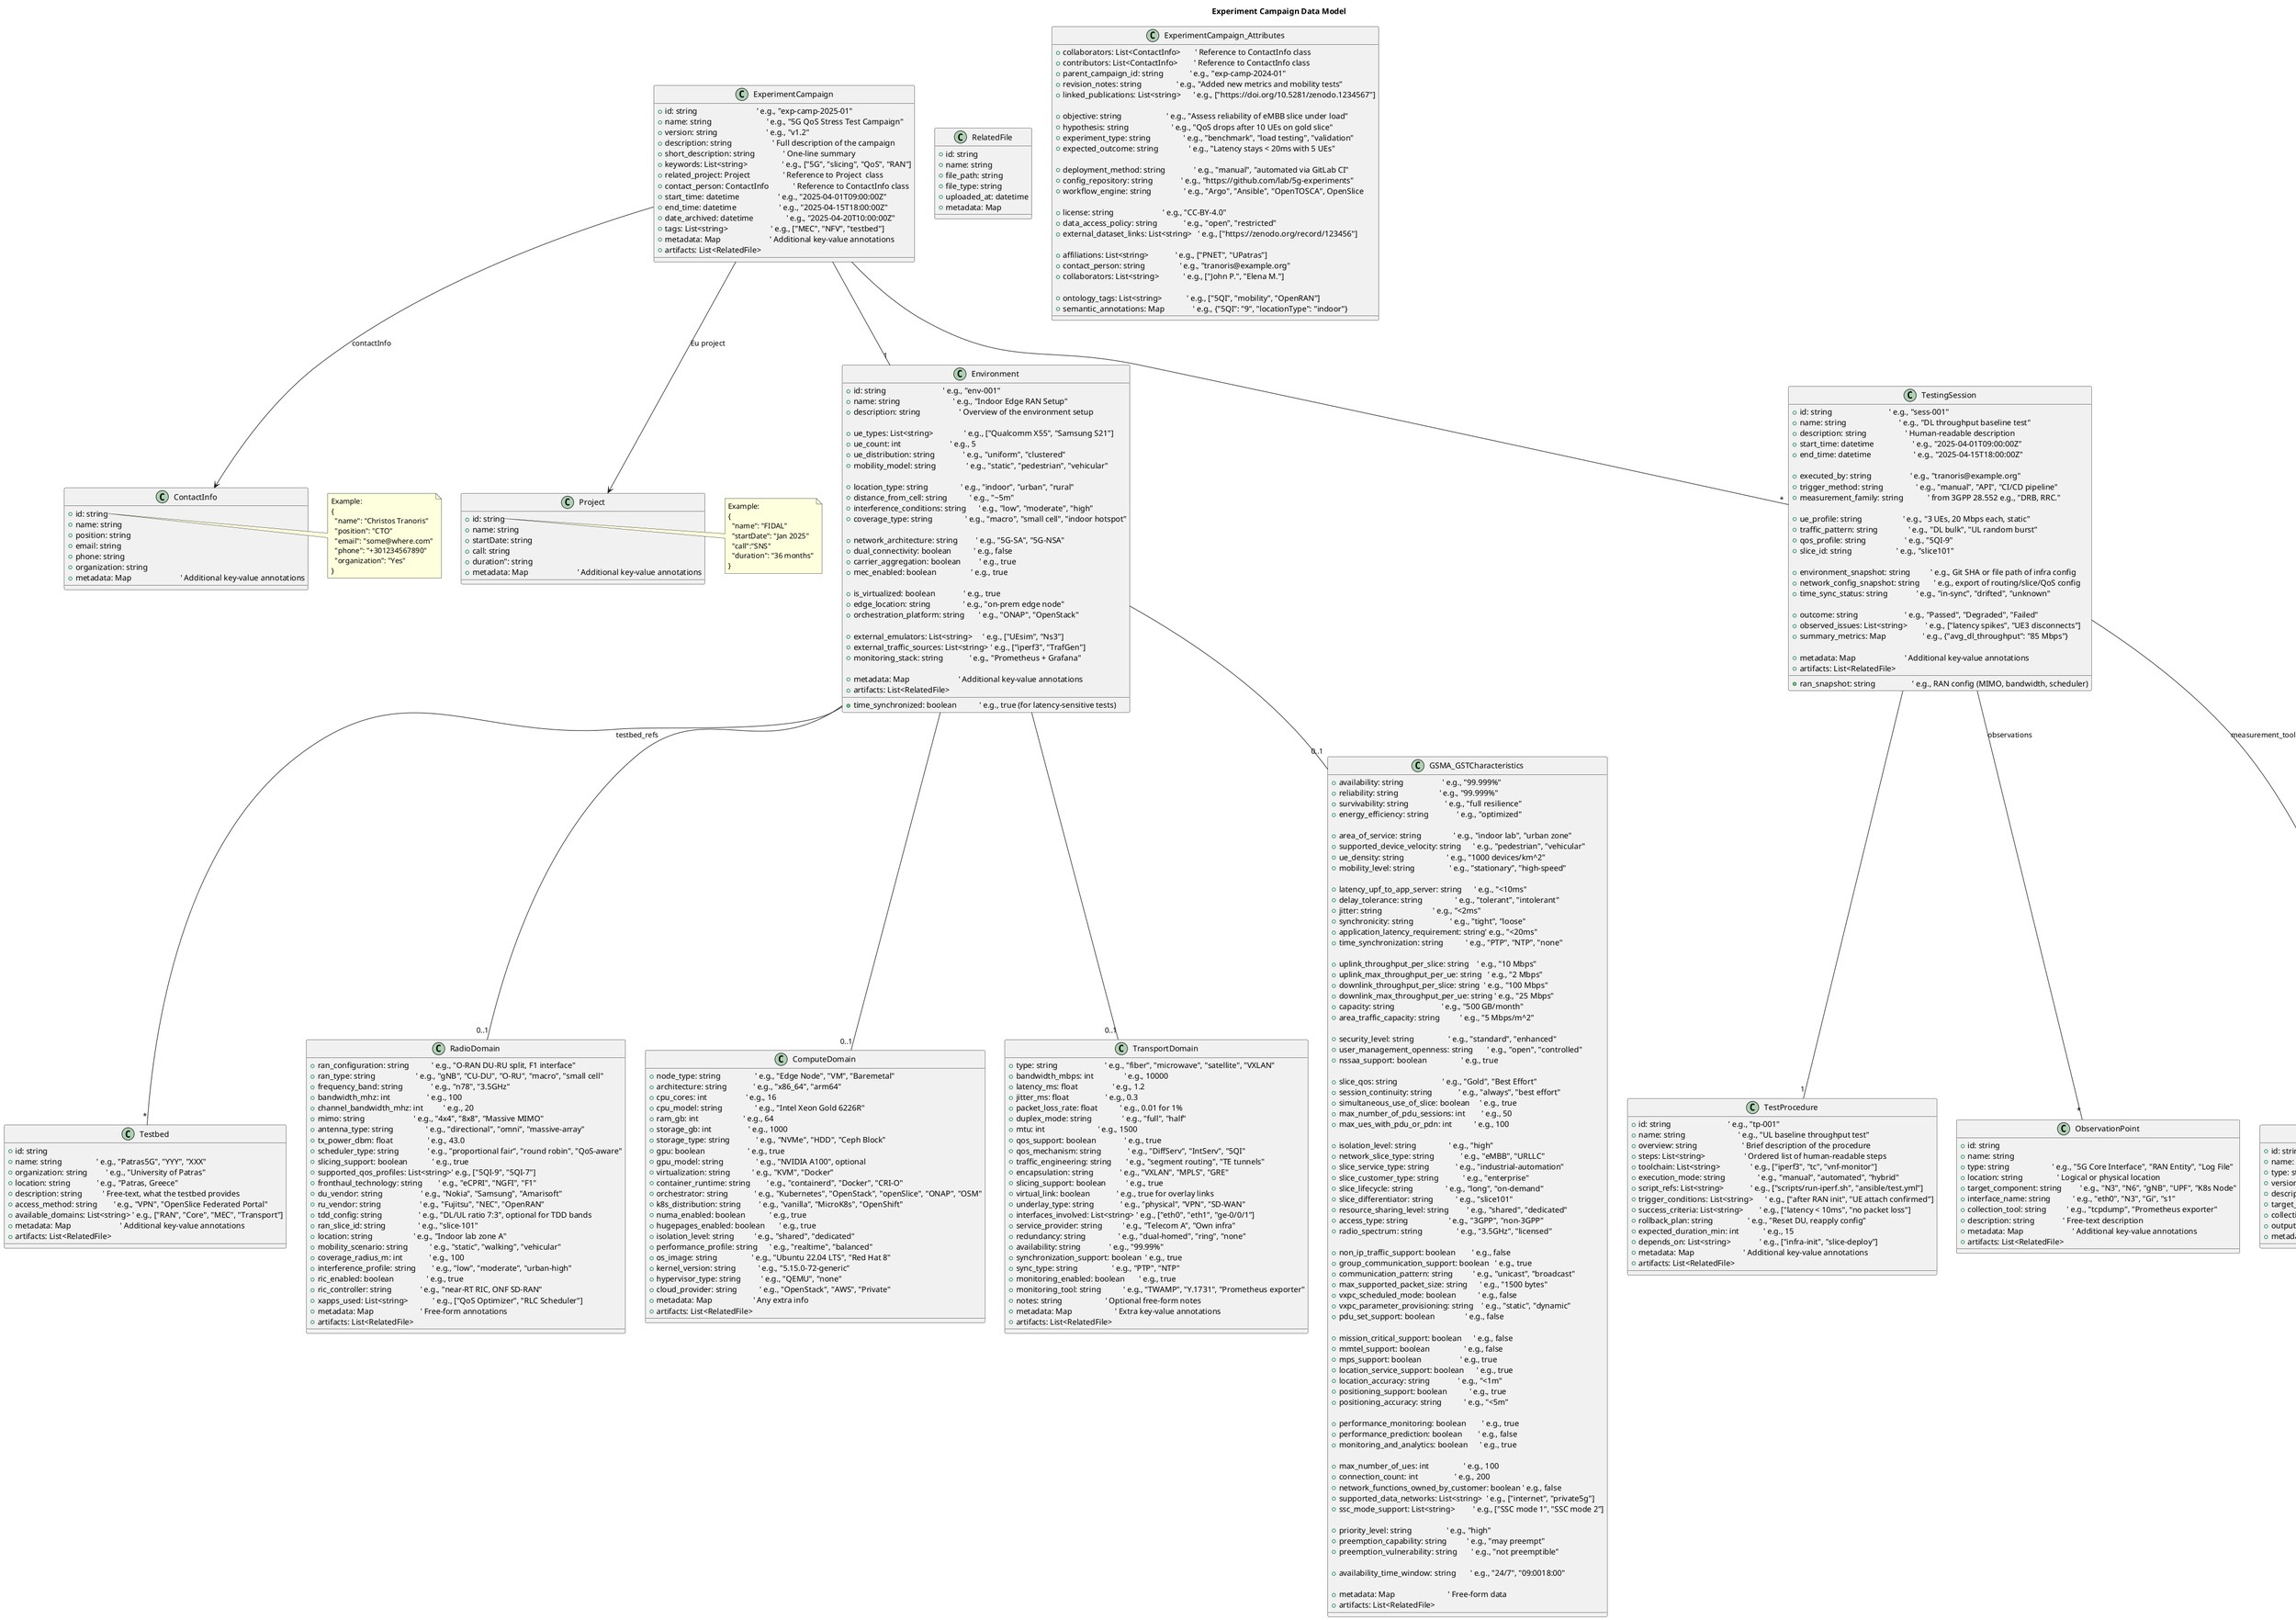 '*************************************'
'UML Model of an Experiment Campaign Data Model
'Describes metadata related to properly storing and mamaging an experiement on top of 5G/network/cloud testbeds 
'
'Version: 0.1
'License: Apache 2.0
'
'Authors: 
'	Christos Tranoris, Univ. of Patras, GREECE
'
'
'
'*************************************'

@startuml
title Experiment Campaign Data Model


class ExperimentCampaign {
'=== Basic Attributes ===
  +id: string                             ' e.g., "exp-camp-2025-01"
  +name: string                           ' e.g., "5G QoS Stress Test Campaign"
  +version: string                        ' e.g., "v1.2"
  +description: string                    ' Full description of the campaign
  +short_description: string              ' One-line summary
  +keywords: List<string>                 ' e.g., ["5G", "slicing", "QoS", "RAN"]
  +related_project: Project                ' Reference to Project  class
  +contact_person: ContactInfo            ' Reference to ContactInfo class
  +start_time: datetime                   ' e.g., "2025-04-01T09:00:00Z"
  +end_time: datetime                     ' e.g., "2025-04-15T18:00:00Z"
  +date_archived: datetime                ' e.g., "2025-04-20T10:00:00Z"
  +tags: List<string>                     ' e.g., ["MEC", "NFV", "testbed"]
  +metadata: Map                        ' Additional key-value annotations
  +artifacts: List<RelatedFile>
}


class Environment {
  +id: string                            ' e.g., "env-001"
  +name: string                          ' e.g., "Indoor Edge RAN Setup"
  +description: string                   ' Overview of the environment setup

  '=== UE Configuration ===
  +ue_types: List<string>               ' e.g., ["Qualcomm X55", "Samsung S21"]
  +ue_count: int                        ' e.g., 5
  +ue_distribution: string              ' e.g., "uniform", "clustered"
  +mobility_model: string               ' e.g., "static", "pedestrian", "vehicular"

  '=== Environmental Constraints ===
  +location_type: string                ' e.g., "indoor", "urban", "rural"
  +distance_from_cell: string           ' e.g., "~5m"
  +interference_conditions: string      ' e.g., "low", "moderate", "high"
  +coverage_type: string                ' e.g., "macro", "small cell", "indoor hotspot"

  '=== Network Modes & Features ===
  +network_architecture: string         ' e.g., "5G-SA", "5G-NSA"
  +dual_connectivity: boolean           ' e.g., false
  +carrier_aggregation: boolean         ' e.g., true
  +mec_enabled: boolean                 ' e.g., true

  '=== Experimentation Features ===
  +is_virtualized: boolean              ' e.g., true
  +edge_location: string                ' e.g., "on-prem edge node"
  +time_synchronized: boolean           ' e.g., true (for latency-sensitive tests)
  +orchestration_platform: string       ' e.g., "ONAP", "OpenStack"

  '=== External Systems ===
  +external_emulators: List<string>     ' e.g., ["UEsim", "Ns3"]
  +external_traffic_sources: List<string> ' e.g., ["iperf3", "TrafGen"]
  +monitoring_stack: string             ' e.g., "Prometheus + Grafana"

  +metadata: Map                        ' Additional key-value annotations
  +artifacts: List<RelatedFile>
}



class Testbed {
  +id: string
  +name: string                 ' e.g., "Patras5G", "YYY", "XXX"
  +organization: string         ' e.g., "University of Patras"
  +location: string             ' e.g., "Patras, Greece"
  +description: string          ' Free-text, what the testbed provides
  +access_method: string        ' e.g., "VPN", "OpenSlice Federated Portal"
  +available_domains: List<string> ' e.g., ["RAN", "Core", "MEC", "Transport"]
  +metadata: Map                        ' Additional key-value annotations
  +artifacts: List<RelatedFile>
}


class RadioDomain {
  +ran_configuration: string           ' e.g., "O-RAN DU-RU split, F1 interface"
  +ran_type: string                    ' e.g., "gNB", "CU-DU", "O-RU", "macro", "small cell"
  +frequency_band: string              ' e.g., "n78", "3.5GHz"
  +bandwidth_mhz: int                  ' e.g., 100
  +channel_bandwidth_mhz: int          ' e.g., 20
  +mimo: string                        ' e.g., "4x4", "8x8", "Massive MIMO"
  +antenna_type: string                ' e.g., "directional", "omni", "massive-array"
  +tx_power_dbm: float                 ' e.g., 43.0
  +scheduler_type: string              ' e.g., "proportional fair", "round robin", "QoS-aware"
  +slicing_support: boolean            ' e.g., true
  +supported_qos_profiles: List<string>' e.g., ["5QI-9", "5QI-7"]
  +fronthaul_technology: string        ' e.g., "eCPRI", "NGFI", "F1"
  +du_vendor: string                   ' e.g., "Nokia", "Samsung", "Amarisoft"
  +ru_vendor: string                   ' e.g., "Fujitsu", "NEC", "OpenRAN"
  +tdd_config: string                  ' e.g., "DL/UL ratio 7:3", optional for TDD bands
  +ran_slice_id: string                ' e.g., "slice-101"
  +location: string                    ' e.g., "Indoor lab zone A"
  +mobility_scenario: string           ' e.g., "static", "walking", "vehicular"
  +coverage_radius_m: int             ' e.g., 100
  +interference_profile: string        ' e.g., "low", "moderate", "urban-high"
  +ric_enabled: boolean                ' e.g., true
  +ric_controller: string              ' e.g., "near-RT RIC, ONF SD-RAN"
  +xapps_used: List<string>            ' e.g., ["QoS Optimizer", "RLC Scheduler"]
  +metadata: Map                       ' Free-form annotations
  +artifacts: List<RelatedFile>
}


class ComputeDomain {
  +node_type: string                 ' e.g., "Edge Node", "VM", "Baremetal"
  +architecture: string             ' e.g., "x86_64", "arm64"
  +cpu_cores: int                   ' e.g., 16
  +cpu_model: string                ' e.g., "Intel Xeon Gold 6226R"
  +ram_gb: int                      ' e.g., 64
  +storage_gb: int                  ' e.g., 1000
  +storage_type: string             ' e.g., "NVMe", "HDD", "Ceph Block"
  +gpu: boolean                     ' e.g., true
  +gpu_model: string                ' e.g., "NVIDIA A100", optional
  +virtualization: string           ' e.g., "KVM", "Docker"
  +container_runtime: string        ' e.g., "containerd", "Docker", "CRI-O"
  +orchestrator: string             ' e.g., "Kubernetes", "OpenStack", "openSlice", "ONAP", "OSM"
  +k8s_distribution: string         ' e.g., "vanilla", "MicroK8s", "OpenShift"
  +numa_enabled: boolean            ' e.g., true
  +hugepages_enabled: boolean       ' e.g., true
  +isolation_level: string          ' e.g., "shared", "dedicated"
  +performance_profile: string      ' e.g., "realtime", "balanced"
  +os_image: string                 ' e.g., "Ubuntu 22.04 LTS", "Red Hat 8"
  +kernel_version: string           ' e.g., "5.15.0-72-generic"
  +hypervisor_type: string          ' e.g., "QEMU", "none"
  +cloud_provider: string           ' e.g., "OpenStack", "AWS", "Private"
  +metadata: Map                    ' Any extra info
  +artifacts: List<RelatedFile>
}


class TransportDomain {
  +type: string                       ' e.g., "fiber", "microwave", "satellite", "VXLAN"
  +bandwidth_mbps: int               ' e.g., 10000
  +latency_ms: float                 ' e.g., 1.2
  +jitter_ms: float                  ' e.g., 0.3
  +packet_loss_rate: float           ' e.g., 0.01 for 1%
  +duplex_mode: string               ' e.g., "full", "half"
  +mtu: int                          ' e.g., 1500
  +qos_support: boolean              ' e.g., true
  +qos_mechanism: string             ' e.g., "DiffServ", "IntServ", "5QI"
  +traffic_engineering: string       ' e.g., "segment routing", "TE tunnels"
  +encapsulation: string             ' e.g., "VXLAN", "MPLS", "GRE"
  +slicing_support: boolean          ' e.g., true
  +virtual_link: boolean             ' e.g., true for overlay links
  +underlay_type: string             ' e.g., "physical", "VPN", "SD-WAN"
  +interfaces_involved: List<string> ' e.g., ["eth0", "eth1", "ge-0/0/1"]
  +service_provider: string          ' e.g., "Telecom A", "Own infra"
  +redundancy: string                ' e.g., "dual-homed", "ring", "none"
  +availability: string              ' e.g., "99.99%"
  +synchronization_support: boolean  ' e.g., true
  +sync_type: string                 ' e.g., "PTP", "NTP"
  +monitoring_enabled: boolean       ' e.g., true
  +monitoring_tool: string           ' e.g., "TWAMP", "Y.1731", "Prometheus exporter"
  +notes: string                     ' Optional free-form notes
  +metadata: Map                     ' Extra key-value annotations
  +artifacts: List<RelatedFile>
}


class GSMA_GSTCharacteristics {

  '=== Availability & Reliability ===
  +availability: string                   ' e.g., "99.999%"
  +reliability: string                    ' e.g., "99.999%"
  +survivability: string                  ' e.g., "full resilience"
  +energy_efficiency: string              ' e.g., "optimized"

  '=== Area, Mobility & Velocity ===
  +area_of_service: string                ' e.g., "indoor lab", "urban zone"
  +supported_device_velocity: string      ' e.g., "pedestrian", "vehicular"
  +ue_density: string                     ' e.g., "1000 devices/km^2"
  +mobility_level: string                 ' e.g., "stationary", "high-speed"

  '=== Latency, Delay, Timing ===
  +latency_upf_to_app_server: string      ' e.g., "<10ms"
  +delay_tolerance: string                ' e.g., "tolerant", "intolerant"
  +jitter: string                         ' e.g., "<2ms"
  +synchronicity: string                  ' e.g., "tight", "loose"
  +application_latency_requirement: string' e.g., "<20ms"
  +time_synchronization: string           ' e.g., "PTP", "NTP", "none"

  '=== Throughput & Capacity ===
  +uplink_throughput_per_slice: string    ' e.g., "10 Mbps"
  +uplink_max_throughput_per_ue: string   ' e.g., "2 Mbps"
  +downlink_throughput_per_slice: string  ' e.g., "100 Mbps"
  +downlink_max_throughput_per_ue: string ' e.g., "25 Mbps"
  +capacity: string                       ' e.g., "500 GB/month"
  +area_traffic_capacity: string          ' e.g., "5 Mbps/m^2"

  '=== Security & Privacy ===
  +security_level: string                 ' e.g., "standard", "enhanced"
  +user_management_openness: string       ' e.g., "open", "controlled"
  +nssaa_support: boolean                 ' e.g., true

  '=== Session & QoS ===
  +slice_qos: string                      ' e.g., "Gold", "Best Effort"
  +session_continuity: string             ' e.g., "always", "best effort"
  +simultaneous_use_of_slice: boolean     ' e.g., true
  +max_number_of_pdu_sessions: int        ' e.g., 50
  +max_ues_with_pdu_or_pdn: int           ' e.g., 100

  '=== Slice Characteristics ===
  +isolation_level: string                ' e.g., "high"
  +network_slice_type: string             ' e.g., "eMBB", "URLLC"
  +slice_service_type: string             ' e.g., "industrial-automation"
  +slice_customer_type: string            ' e.g., "enterprise"
  +slice_lifecycle: string                ' e.g., "long", "on-demand"
  +slice_differentiator: string           ' e.g., "slice101"
  +resource_sharing_level: string         ' e.g., "shared", "dedicated"
  +access_type: string                    ' e.g., "3GPP", "non-3GPP"
  +radio_spectrum: string                 ' e.g., "3.5GHz", "licensed"

  '=== Traffic & Protocol Support ===
  +non_ip_traffic_support: boolean        ' e.g., false
  +group_communication_support: boolean   ' e.g., true
  +communication_pattern: string          ' e.g., "unicast", "broadcast"
  +max_supported_packet_size: string      ' e.g., "1500 bytes"
  +vxpc_scheduled_mode: boolean           ' e.g., false
  +vxpc_parameter_provisioning: string    ' e.g., "static", "dynamic"
  +pdu_set_support: boolean               ' e.g., false

  '=== Application & Service Features ===
  +mission_critical_support: boolean      ' e.g., false
  +mmtel_support: boolean                 ' e.g., false
  +mps_support: boolean                   ' e.g., true
  +location_service_support: boolean      ' e.g., true
  +location_accuracy: string              ' e.g., "<1m"
  +positioning_support: boolean           ' e.g., true
  +positioning_accuracy: string           ' e.g., "<5m"

  '=== Analytics & Monitoring ===
  +performance_monitoring: boolean        ' e.g., true
  +performance_prediction: boolean        ' e.g., false
  +monitoring_and_analytics: boolean      ' e.g., true

  '=== UE & Network Limits ===
  +max_number_of_ues: int                 ' e.g., 100
  +connection_count: int                  ' e.g., 200
  +network_functions_owned_by_customer: boolean ' e.g., false
  +supported_data_networks: List<string>  ' e.g., ["internet", "private5g"]
  +ssc_mode_support: List<string>         ' e.g., ["SSC mode 1", "SSC mode 2"]

  '=== Resource Management ===
  +priority_level: string                 ' e.g., "high"
  +preemption_capability: string          ' e.g., "may preempt"
  +preemption_vulnerability: string       ' e.g., "not preemptible"

  '=== Scheduling & Timing Constraints ===
  +availability_time_window: string       ' e.g., "24/7", "09:0018:00"

  '=== Other / Metadata ===
  +metadata: Map                          ' Free-form data
  +artifacts: List<RelatedFile>
}



class TestingSession {
  +id: string                            ' e.g., "sess-001"
  +name: string                          ' e.g., "DL throughput baseline test"
  +description: string                   ' Human-readable description
  +start_time: datetime                   ' e.g., "2025-04-01T09:00:00Z"
  +end_time: datetime                     ' e.g., "2025-04-15T18:00:00Z"
  
  '=== Execution Details ===
  +executed_by: string                   ' e.g., "tranoris@example.org"
  +trigger_method: string                ' e.g., "manual", "API", "CI/CD pipeline"
  +measurement_family: string            ' from 3GPP 28.552 e.g., "DRB, RRC."

  '=== Session Parameters ===
  +ue_profile: string                    ' e.g., "3 UEs, 20 Mbps each, static"
  +traffic_pattern: string               ' e.g., "DL bulk", "UL random burst"
  +qos_profile: string                   ' e.g., "5QI-9"
  +slice_id: string                      ' e.g., "slice101"

  '=== Test Conditions & Setup ===
  +environment_snapshot: string          ' e.g., Git SHA or file path of infra config
  +network_config_snapshot: string       ' e.g., export of routing/slice/QoS config
  +ran_snapshot: string                  ' e.g., RAN config (MIMO, bandwidth, scheduler)
  +time_sync_status: string              ' e.g., "in-sync", "drifted", "unknown"

  '=== Outcome Summary ===
  +outcome: string                       ' e.g., "Passed", "Degraded", "Failed"
  +observed_issues: List<string>         ' e.g., ["latency spikes", "UE3 disconnects"]
  +summary_metrics: Map                  ' e.g., {"avg_dl_throughput": "85 Mbps"}
  
  +metadata: Map                        ' Additional key-value annotations
  +artifacts: List<RelatedFile>
}


class TestProcedure {
  +id: string                            ' e.g., "tp-001"
  +name: string                          ' e.g., "UL baseline throughput test"
  +overview: string                      ' Brief description of the procedure
  +steps: List<string>                   ' Ordered list of human-readable steps
  +toolchain: List<string>               ' e.g., ["iperf3", "tc", "vnf-monitor"]
  +execution_mode: string                ' e.g., "manual", "automated", "hybrid"
  +script_refs: List<string>             ' e.g., ["scripts/run-iperf.sh", "ansible/test.yml"]
  +trigger_conditions: List<string>      ' e.g., ["after RAN init", "UE attach confirmed"]
  +success_criteria: List<string>        ' e.g., ["latency < 10ms", "no packet loss"]
  +rollback_plan: string                 ' e.g., "Reset DU, reapply config"
  +expected_duration_min: int            ' e.g., 15
  +depends_on: List<string>              ' e.g., ["infra-init", "slice-deploy"]
  +metadata: Map                        ' Additional key-value annotations
  +artifacts: List<RelatedFile>
}


class RelatedFile {
  +id: string
  +name: string
  +file_path: string
  +file_type: string
  +uploaded_at: datetime
  +metadata: Map
}

class ObservationPoint {
  +id: string
  +name: string
  +type: string                     ' e.g., "5G Core Interface", "RAN Entity", "Log File"
  +location: string                 ' Logical or physical location
  +target_component: string         ' e.g., "N3", "N6", "gNB", "UPF", "K8s Node"
  +interface_name: string           ' e.g., "eth0", "N3", "Gi", "s1"
  +collection_tool: string          ' e.g., "tcpdump", "Prometheus exporter"
  +description: string              ' Free-text description
  +metadata: Map                        ' Additional key-value annotations
  +artifacts: List<RelatedFile>
}

class MeasurementTool {
  +id: string
  +name: string                     ' e.g., "iperf3", "tcpdump", "Prometheus"
  +type: string                     ' e.g., "active", "passive", "synthetic", "telemetry"
  +version: string                  ' e.g., "3.11"
  +description: string              ' e.g., "Used for UDP throughput testing"
  +target_layer: string             ' e.g., "network", "application", "radio"
  +collection_mode: string          ' e.g., "inline", "agent-based", "sidecar"
  +output_format: string            ' e.g., "JSON", "CSV", "PCAP", "Prometheus format"
  +metadata: Map
}


ExperimentCampaign -- "1" Environment
ExperimentCampaign  -- "*" TestingSession

Environment  -- "0..1" GSMA_GSTCharacteristics
Environment  -- "0..1" RadioDomain
Environment  -- "0..1" ComputeDomain
Environment  -- "0..1" TransportDomain
Environment -- "*" Testbed : "testbed_refs"

TestingSession  -- "1" TestProcedure
TestingSession  -- "*" ObservationPoint : "observations"
TestingSession  -- "*" MeasurementTool : "measurement_tools"

'***************************
'***************************
'NEW CONNECTIONS
'***************************
'***************************
'TODO: ExperimentCampaign *-- "1" ExperimentCampaign_Attributes
ExperimentCampaign--> ContactInfo : contactInfo
ExperimentCampaign --> Project : Eu project



'***************************
'***************************
'NEW CLASSES
'***************************
'***************************
class ContactInfo {
+ id: string
  + name: string 
  + position: string
  + email: string
  + phone: string
  + organization: string
  + metadata: Map                        ' Additional key-value annotations
}


note right of ContactInfo::id
  Example:
  {
    "name": "Christos Tranoris" 
    "position": "CTO"
    "email": "some@where.com"
    "phone": "+301234567890"
    "organization": "Yes"
  }
end note


class Project {
  + id: string
  + name: string 
  + startDate: string 
  + call: string 
  + duration": string 
  +metadata: Map                        ' Additional key-value annotations
}



note right of Project::id
  Example:
  {
    "name": "FIDAL"
    "startDate": "Jan 2025"
    "call":"SNS"
    "duration": "36 months"
  }
end note



'**********************************
'**********************************
'ATTRIBUTE CLASSES
'**********************************
'**********************************
class ExperimentCampaign_Attributes {
    +collaborators: List<ContactInfo>       ' Reference to ContactInfo class
    +contributors: List<ContactInfo>        ' Reference to ContactInfo class
    '=== Versioning & Lineage ===
    +parent_campaign_id: string             ' e.g., "exp-camp-2024-01"
    +revision_notes: string                 ' e.g., "Added new metrics and mobility tests"
    +linked_publications: List<string>      ' e.g., ["https://doi.org/10.5281/zenodo.1234567"]

    '=== Design Metadata ===
    +objective: string                      ' e.g., "Assess reliability of eMBB slice under load"
    +hypothesis: string                     ' e.g., "QoS drops after 10 UEs on gold slice"
    +experiment_type: string                ' e.g., "benchmark", "load testing", "validation"
    +expected_outcome: string               ' e.g., "Latency stays < 20ms with 5 UEs"

    '=== Orchestration & Automation ===
    +deployment_method: string              ' e.g., "manual", "automated via GitLab CI"
    +config_repository: string              ' e.g., "https://github.com/lab/5g-experiments"
    +workflow_engine: string                ' e.g., "Argo", "Ansible", "OpenTOSCA", OpenSlice

    '=== Licensing & Data Sharing ===
    +license: string                        ' e.g., "CC-BY-4.0"
    +data_access_policy: string             ' e.g., "open", "restricted"
    +external_dataset_links: List<string>   ' e.g., ["https://zenodo.org/record/123456"]

    '=== Collaboration & Ownership ===
    +affiliations: List<string>             ' e.g., ["PNET", "UPatras"]
    +contact_person: string                 ' e.g., "tranoris@example.org"
    +collaborators: List<string>            ' e.g., ["John P.", "Elena M."]

    '=== Semantics & Interoperability ===
    +ontology_tags: List<string>            ' e.g., ["5QI", "mobility", "OpenRAN"]
    +semantic_annotations: Map              ' e.g., {"5QI": "9", "locationType": "indoor"}
}

@enduml
